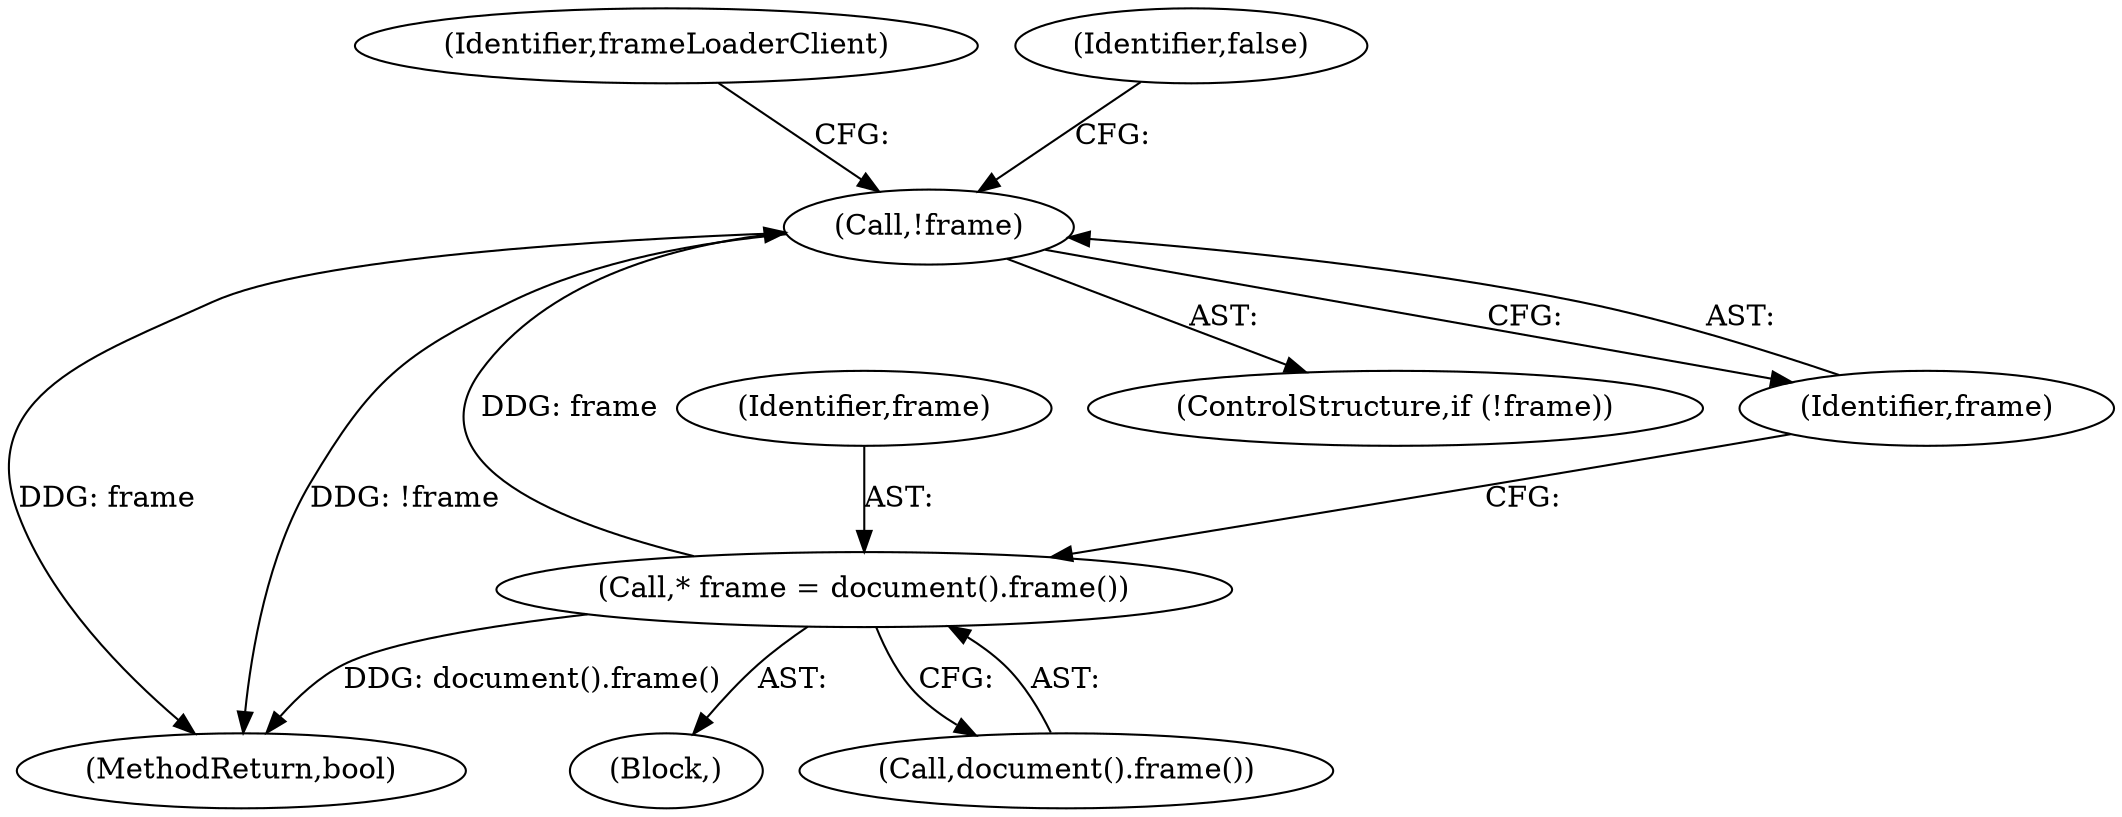 digraph "0_Chrome_faaa2fd0a05f1622d9a8806da118d4f3b602e707_0@pointer" {
"1000107" [label="(Call,!frame)"];
"1000103" [label="(Call,* frame = document().frame())"];
"1000105" [label="(Call,document().frame())"];
"1000113" [label="(Identifier,frameLoaderClient)"];
"1000120" [label="(MethodReturn,bool)"];
"1000101" [label="(Block,)"];
"1000108" [label="(Identifier,frame)"];
"1000110" [label="(Identifier,false)"];
"1000107" [label="(Call,!frame)"];
"1000104" [label="(Identifier,frame)"];
"1000103" [label="(Call,* frame = document().frame())"];
"1000106" [label="(ControlStructure,if (!frame))"];
"1000107" -> "1000106"  [label="AST: "];
"1000107" -> "1000108"  [label="CFG: "];
"1000108" -> "1000107"  [label="AST: "];
"1000110" -> "1000107"  [label="CFG: "];
"1000113" -> "1000107"  [label="CFG: "];
"1000107" -> "1000120"  [label="DDG: frame"];
"1000107" -> "1000120"  [label="DDG: !frame"];
"1000103" -> "1000107"  [label="DDG: frame"];
"1000103" -> "1000101"  [label="AST: "];
"1000103" -> "1000105"  [label="CFG: "];
"1000104" -> "1000103"  [label="AST: "];
"1000105" -> "1000103"  [label="AST: "];
"1000108" -> "1000103"  [label="CFG: "];
"1000103" -> "1000120"  [label="DDG: document().frame()"];
}
